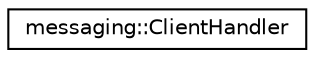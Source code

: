 digraph "Graphical Class Hierarchy"
{
 // LATEX_PDF_SIZE
  edge [fontname="Helvetica",fontsize="10",labelfontname="Helvetica",labelfontsize="10"];
  node [fontname="Helvetica",fontsize="10",shape=record];
  rankdir="LR";
  Node0 [label="messaging::ClientHandler",height=0.2,width=0.4,color="black", fillcolor="white", style="filled",URL="$classmessaging_1_1_client_handler.html",tooltip=" "];
}

